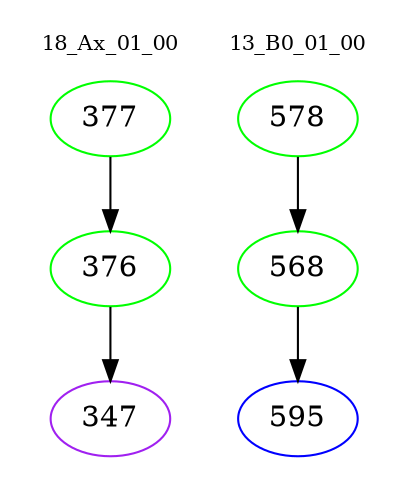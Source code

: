 digraph{
subgraph cluster_0 {
color = white
label = "18_Ax_01_00";
fontsize=10;
T0_377 [label="377", color="green"]
T0_377 -> T0_376 [color="black"]
T0_376 [label="376", color="green"]
T0_376 -> T0_347 [color="black"]
T0_347 [label="347", color="purple"]
}
subgraph cluster_1 {
color = white
label = "13_B0_01_00";
fontsize=10;
T1_578 [label="578", color="green"]
T1_578 -> T1_568 [color="black"]
T1_568 [label="568", color="green"]
T1_568 -> T1_595 [color="black"]
T1_595 [label="595", color="blue"]
}
}
